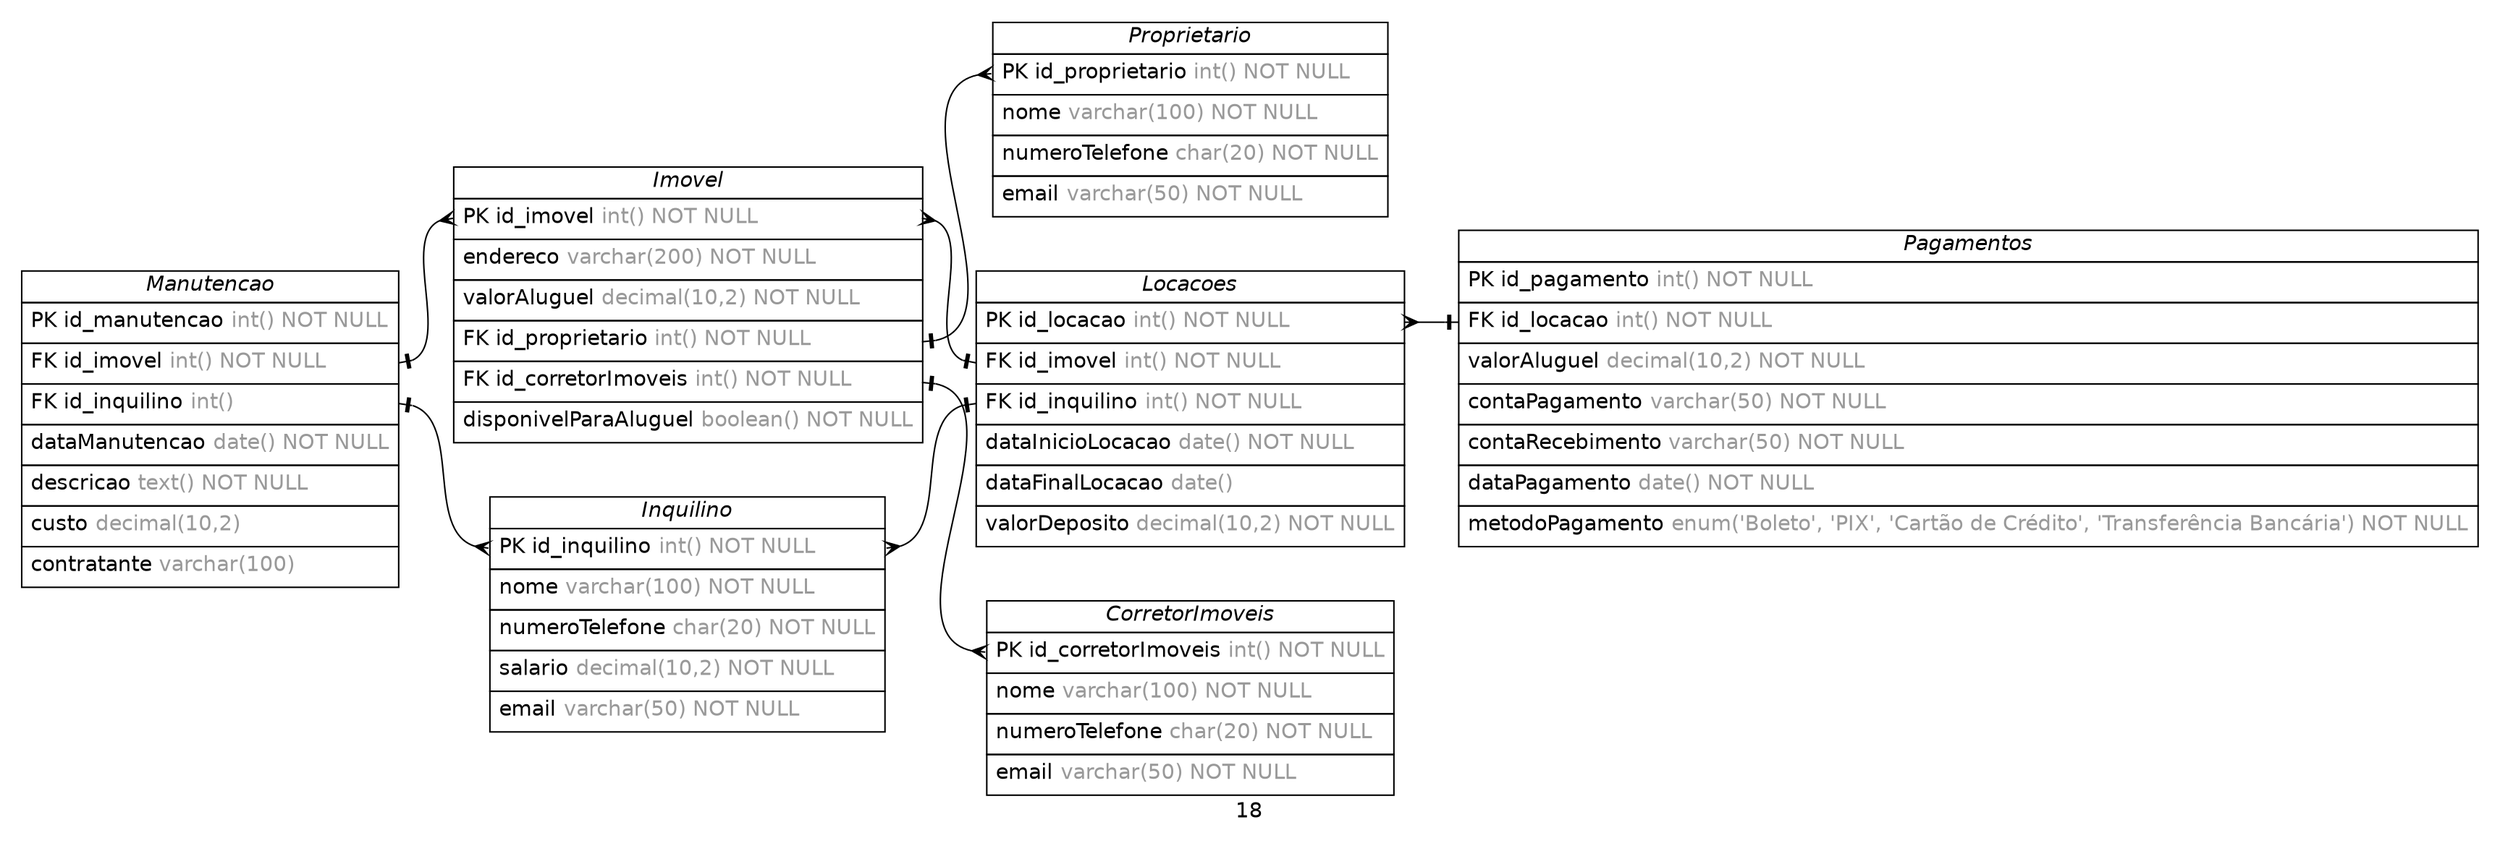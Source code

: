 /* created with ERDot < https://github.com/ehne/ERDot > */
digraph G {
    graph [
        nodesep=0.5;
        rankdir="LR";
        concentrate=true;
        splines="spline";
        fontname="Helvetica";
        pad="0.2,0.2",
        label="18",
        
    ];
    
    node [shape=plain, fontname="Helvetica"];
    edge [
        dir=both,
        fontsize=12,
        arrowsize=0.9,
        penwidth=1.0,
        labelangle=32,
        labeldistance=1.8,
        fontname="Helvetica"
    ];
    
    "CorretorImoveis" [ label=<
        <table border="0" cellborder="1" cellspacing="0" >
        <tr><td><i>CorretorImoveis</i></td></tr>
        <tr><td port="id_corretorImoveis" align="left" cellpadding="5">PK id_corretorImoveis <font color="grey60">int() NOT NULL</font></td></tr>
        <tr><td port="nome" align="left" cellpadding="5">nome <font color="grey60">varchar(100) NOT NULL</font></td></tr>
        <tr><td port="numeroTelefone" align="left" cellpadding="5">numeroTelefone <font color="grey60">char(20) NOT NULL</font></td></tr>
        <tr><td port="email" align="left" cellpadding="5">email <font color="grey60">varchar(50) NOT NULL</font></td></tr>
    </table>>];
    "Proprietario" [ label=<
        <table border="0" cellborder="1" cellspacing="0" >
        <tr><td><i>Proprietario</i></td></tr>
        <tr><td port="id_proprietario" align="left" cellpadding="5">PK id_proprietario <font color="grey60">int() NOT NULL</font></td></tr>
        <tr><td port="nome" align="left" cellpadding="5">nome <font color="grey60">varchar(100) NOT NULL</font></td></tr>
        <tr><td port="numeroTelefone" align="left" cellpadding="5">numeroTelefone <font color="grey60">char(20) NOT NULL</font></td></tr>
        <tr><td port="email" align="left" cellpadding="5">email <font color="grey60">varchar(50) NOT NULL</font></td></tr>
    </table>>];
    "Inquilino" [ label=<
        <table border="0" cellborder="1" cellspacing="0" >
        <tr><td><i>Inquilino</i></td></tr>
        <tr><td port="id_inquilino" align="left" cellpadding="5">PK id_inquilino <font color="grey60">int() NOT NULL</font></td></tr>
        <tr><td port="nome" align="left" cellpadding="5">nome <font color="grey60">varchar(100) NOT NULL</font></td></tr>
        <tr><td port="numeroTelefone" align="left" cellpadding="5">numeroTelefone <font color="grey60">char(20) NOT NULL</font></td></tr>
        <tr><td port="salario" align="left" cellpadding="5">salario <font color="grey60">decimal(10,2) NOT NULL</font></td></tr>
        <tr><td port="email" align="left" cellpadding="5">email <font color="grey60">varchar(50) NOT NULL</font></td></tr>
    </table>>];
    "Imovel" [ label=<
        <table border="0" cellborder="1" cellspacing="0" >
        <tr><td><i>Imovel</i></td></tr>
        <tr><td port="id_imovel" align="left" cellpadding="5">PK id_imovel <font color="grey60">int() NOT NULL</font></td></tr>
        <tr><td port="endereco" align="left" cellpadding="5">endereco <font color="grey60">varchar(200) NOT NULL</font></td></tr>
        <tr><td port="valorAluguel" align="left" cellpadding="5">valorAluguel <font color="grey60">decimal(10,2) NOT NULL</font></td></tr>
        <tr><td port="id_proprietario" align="left" cellpadding="5">FK id_proprietario <font color="grey60">int() NOT NULL</font></td></tr>
        <tr><td port="id_corretorImoveis" align="left" cellpadding="5">FK id_corretorImoveis <font color="grey60">int() NOT NULL</font></td></tr>
        <tr><td port="disponivelParaAluguel" align="left" cellpadding="5">disponivelParaAluguel <font color="grey60">boolean() NOT NULL</font></td></tr>
    </table>>];
    "Locacoes" [ label=<
        <table border="0" cellborder="1" cellspacing="0" >
        <tr><td><i>Locacoes</i></td></tr>
        <tr><td port="id_locacao" align="left" cellpadding="5">PK id_locacao <font color="grey60">int() NOT NULL</font></td></tr>
        <tr><td port="id_imovel" align="left" cellpadding="5">FK id_imovel <font color="grey60">int() NOT NULL</font></td></tr>
        <tr><td port="id_inquilino" align="left" cellpadding="5">FK id_inquilino <font color="grey60">int() NOT NULL</font></td></tr>
        <tr><td port="dataInicioLocacao" align="left" cellpadding="5">dataInicioLocacao <font color="grey60">date() NOT NULL</font></td></tr>
        <tr><td port="dataFinalLocacao" align="left" cellpadding="5">dataFinalLocacao <font color="grey60">date()</font></td></tr>
        <tr><td port="valorDeposito" align="left" cellpadding="5">valorDeposito <font color="grey60">decimal(10,2) NOT NULL</font></td></tr>
    </table>>];
    "Pagamentos" [ label=<
        <table border="0" cellborder="1" cellspacing="0" >
        <tr><td><i>Pagamentos</i></td></tr>
        <tr><td port="id_pagamento" align="left" cellpadding="5">PK id_pagamento <font color="grey60">int() NOT NULL</font></td></tr>
        <tr><td port="id_locacao" align="left" cellpadding="5">FK id_locacao <font color="grey60">int() NOT NULL</font></td></tr>
        <tr><td port="valorAluguel" align="left" cellpadding="5">valorAluguel <font color="grey60">decimal(10,2) NOT NULL</font></td></tr>
        <tr><td port="contaPagamento" align="left" cellpadding="5">contaPagamento <font color="grey60">varchar(50) NOT NULL</font></td></tr>
        <tr><td port="contaRecebimento" align="left" cellpadding="5">contaRecebimento <font color="grey60">varchar(50) NOT NULL</font></td></tr>
        <tr><td port="dataPagamento" align="left" cellpadding="5">dataPagamento <font color="grey60">date() NOT NULL</font></td></tr>
        <tr><td port="metodoPagamento" align="left" cellpadding="5">metodoPagamento <font color="grey60">enum(&#039;Boleto&#039;, &#039;PIX&#039;, &#039;Cartão de Crédito&#039;, &#039;Transferência Bancária&#039;) NOT NULL</font></td></tr>
    </table>>];
    "Manutencao" [ label=<
        <table border="0" cellborder="1" cellspacing="0" >
        <tr><td><i>Manutencao</i></td></tr>
        <tr><td port="id_manutencao" align="left" cellpadding="5">PK id_manutencao <font color="grey60">int() NOT NULL</font></td></tr>
        <tr><td port="id_imovel" align="left" cellpadding="5">FK id_imovel <font color="grey60">int() NOT NULL</font></td></tr>
        <tr><td port="id_inquilino" align="left" cellpadding="5">FK id_inquilino <font color="grey60">int()</font></td></tr>
        <tr><td port="dataManutencao" align="left" cellpadding="5">dataManutencao <font color="grey60">date() NOT NULL</font></td></tr>
        <tr><td port="descricao" align="left" cellpadding="5">descricao <font color="grey60">text() NOT NULL</font></td></tr>
        <tr><td port="custo" align="left" cellpadding="5">custo <font color="grey60">decimal(10,2)</font></td></tr>
        <tr><td port="contratante" align="left" cellpadding="5">contratante <font color="grey60">varchar(100)</font></td></tr>
    </table>>];

    
    "Imovel":"id_corretorImoveis"->"CorretorImoveis":"id_corretorImoveis" [
        arrowhead=ocrow,

        arrowtail=noneotee,
    ];

    
    "Imovel":"id_proprietario"->"Proprietario":"id_proprietario" [
        arrowhead=ocrow,

        arrowtail=noneotee,
    ];

    
    "Imovel":"id_imovel"->"Locacoes":"id_imovel" [
        arrowhead=noneotee,

        arrowtail=ocrow,
    ];

    
    "Inquilino":"id_inquilino"->"Locacoes":"id_inquilino" [
        arrowhead=noneotee,

        arrowtail=ocrow,
    ];

    
    "Locacoes":"id_locacao"->"Pagamentos":"id_locacao" [
        arrowhead=noneotee,

        arrowtail=ocrow,
    ];

    
    "Manutencao":"id_imovel"->"Imovel":"id_imovel" [
        arrowhead=ocrow,

        arrowtail=noneotee,
    ];

    
    "Manutencao":"id_inquilino"->"Inquilino":"id_inquilino" [
        arrowhead=ocrow,

        arrowtail=noneotee,
    ];



    

}
